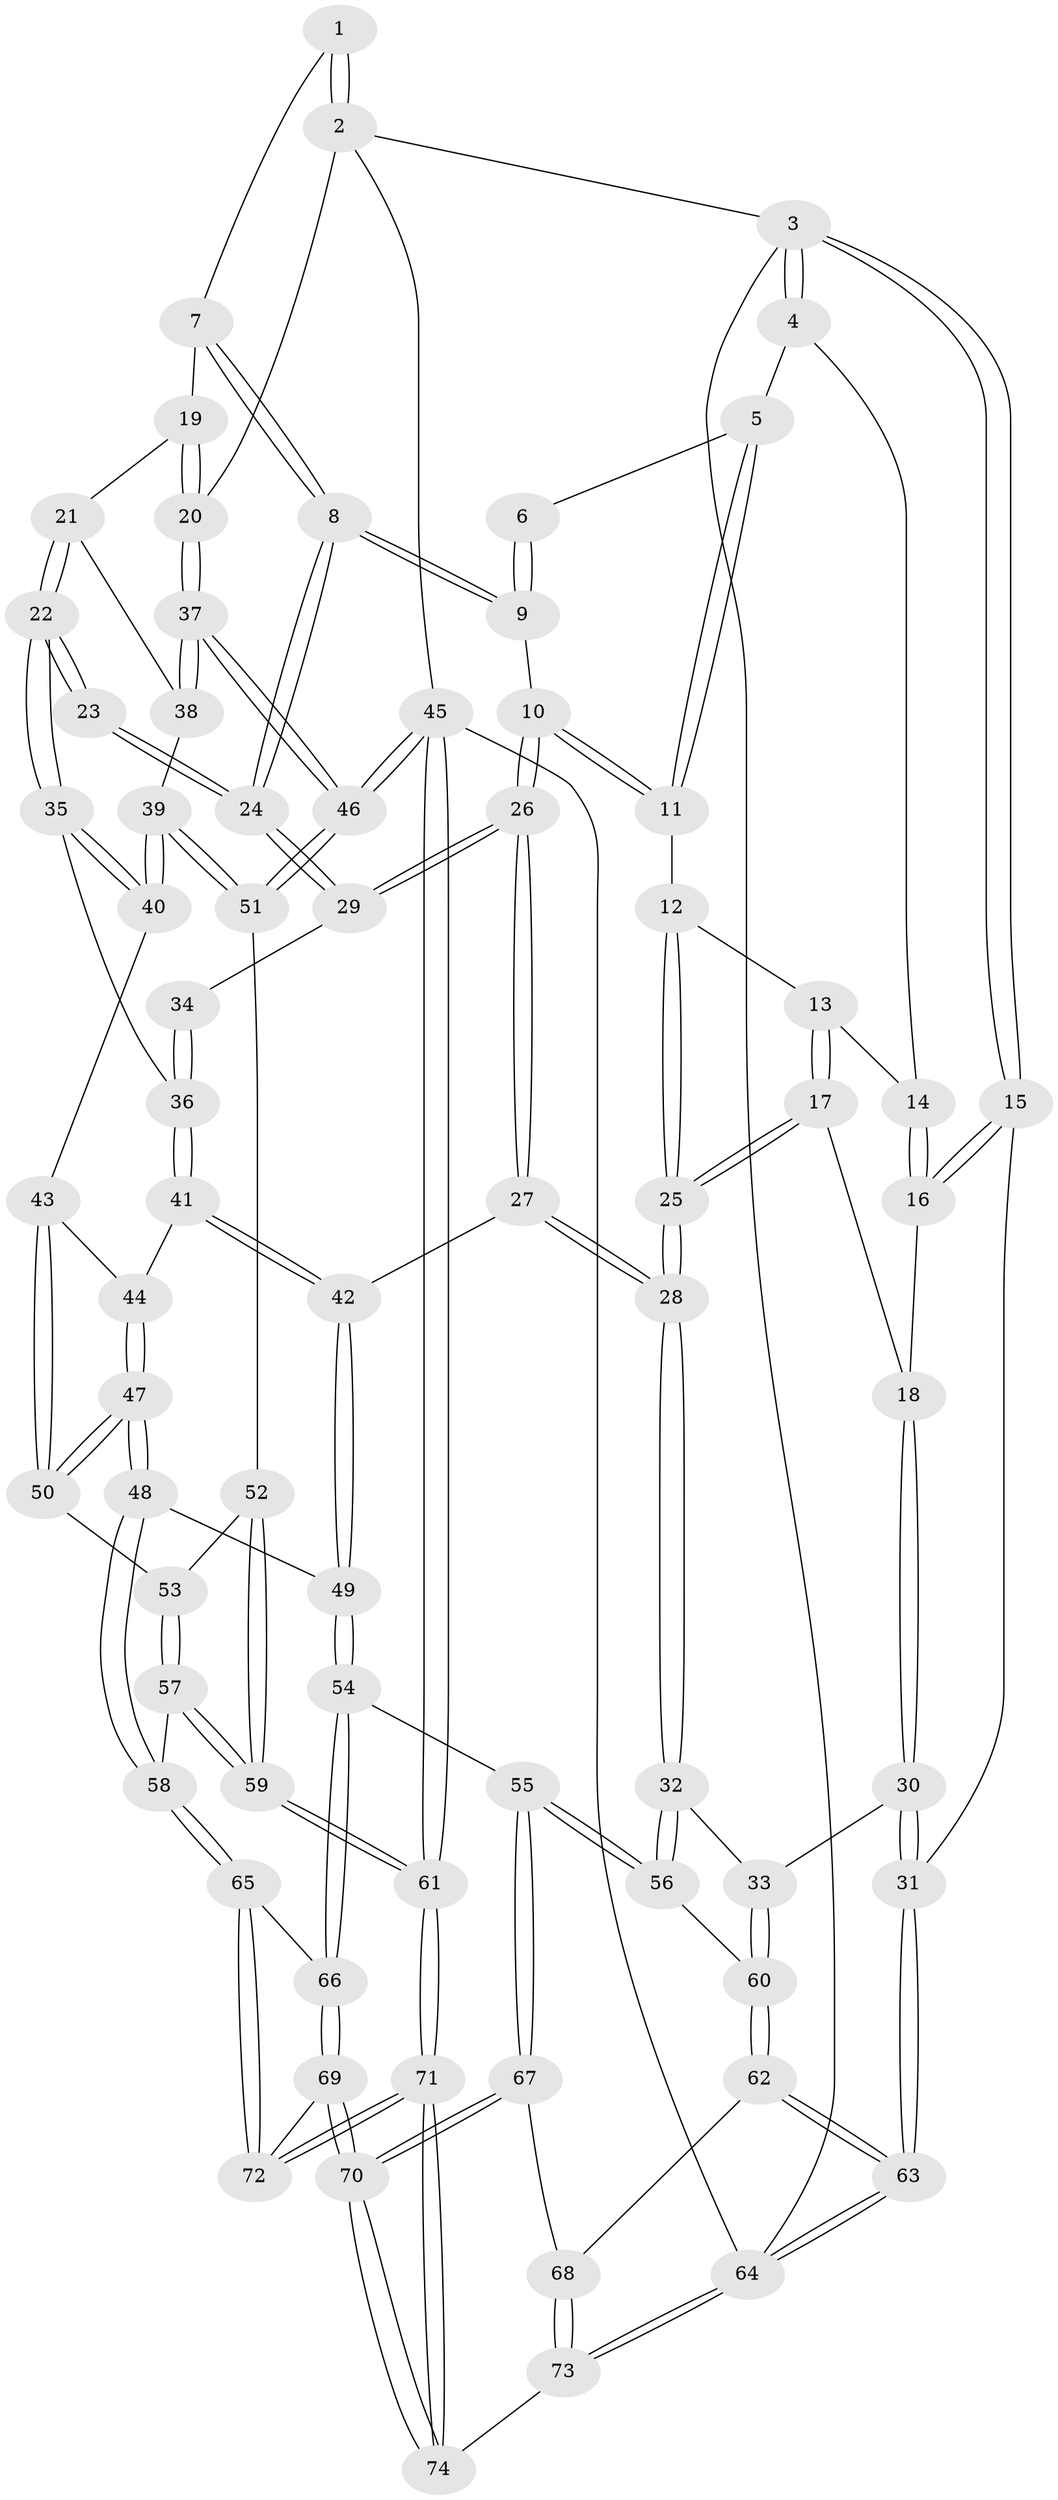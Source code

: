 // Generated by graph-tools (version 1.1) at 2025/27/03/15/25 16:27:57]
// undirected, 74 vertices, 182 edges
graph export_dot {
graph [start="1"]
  node [color=gray90,style=filled];
  1 [pos="+0.7430172185271074+0"];
  2 [pos="+1+0"];
  3 [pos="+0+0"];
  4 [pos="+0.24818254422812755+0"];
  5 [pos="+0.28634250604049244+0"];
  6 [pos="+0.6005118632768626+0"];
  7 [pos="+0.7760074188094344+0.13628188865580182"];
  8 [pos="+0.7206897678089578+0.16834868969313482"];
  9 [pos="+0.6128475043160845+0.07943398904056757"];
  10 [pos="+0.4725707403970427+0.16731477609542117"];
  11 [pos="+0.47096713725984013+0.16701833914795536"];
  12 [pos="+0.39183760427951847+0.1888349864965054"];
  13 [pos="+0.29657589534277967+0.09167104333305386"];
  14 [pos="+0.22206479767023737+0"];
  15 [pos="+0+0.1951712497055814"];
  16 [pos="+0.1268645634042235+0.1127280517155933"];
  17 [pos="+0.22459936009647838+0.23864089424403562"];
  18 [pos="+0.17587571035437585+0.22314875118598793"];
  19 [pos="+1+0.048702350927285525"];
  20 [pos="+1+0"];
  21 [pos="+0.8855414038573935+0.29258823059373845"];
  22 [pos="+0.7966273709134132+0.3329684917715881"];
  23 [pos="+0.7464711313539384+0.25565663736209504"];
  24 [pos="+0.7212110215998413+0.2008524392256094"];
  25 [pos="+0.30528003798632897+0.2929112693516859"];
  26 [pos="+0.5337774713817912+0.31110685912116426"];
  27 [pos="+0.49541932820687934+0.42047287691733964"];
  28 [pos="+0.3269485552203916+0.44008054524961576"];
  29 [pos="+0.5548749597864465+0.3048013717974205"];
  30 [pos="+0+0.48004047920428283"];
  31 [pos="+0+0.47999619553888456"];
  32 [pos="+0.2570785007417346+0.5205983912987099"];
  33 [pos="+0+0.49037539758793025"];
  34 [pos="+0.6415014784843102+0.33588338604142864"];
  35 [pos="+0.7959965065183343+0.3386248632250478"];
  36 [pos="+0.6783721256958175+0.4051476393259591"];
  37 [pos="+1+0.40801819404897566"];
  38 [pos="+0.936174948428765+0.31933822542681733"];
  39 [pos="+0.9179911014839617+0.4986686163459886"];
  40 [pos="+0.8542269060463274+0.473045404463402"];
  41 [pos="+0.6131768657819977+0.47512830732856604"];
  42 [pos="+0.5740990481906644+0.4837801797775772"];
  43 [pos="+0.8011373304259284+0.5094070570166755"];
  44 [pos="+0.7149093526775699+0.517400322492466"];
  45 [pos="+1+1"];
  46 [pos="+1+0.5670196308383268"];
  47 [pos="+0.7049128744176444+0.6330864720839282"];
  48 [pos="+0.6899185671950606+0.6861930827014376"];
  49 [pos="+0.5722978059642659+0.522666514893576"];
  50 [pos="+0.7941073051049486+0.5461975031846577"];
  51 [pos="+1+0.5549621039299598"];
  52 [pos="+0.8875691053403144+0.6489886717681881"];
  53 [pos="+0.7942757787251779+0.5850598356897949"];
  54 [pos="+0.459892824516819+0.7132623773419483"];
  55 [pos="+0.32840209939257375+0.6714078762262595"];
  56 [pos="+0.3103254160465225+0.6476353643867284"];
  57 [pos="+0.7544308450597894+0.7323431034297858"];
  58 [pos="+0.7002330871326603+0.7284134614302825"];
  59 [pos="+0.7786338577074767+0.7400167619692296"];
  60 [pos="+0.1319623566709935+0.7568843337527139"];
  61 [pos="+1+1"];
  62 [pos="+0.10427558310811771+0.8616464832278621"];
  63 [pos="+0+0.935734765496498"];
  64 [pos="+0+1"];
  65 [pos="+0.6475268614070343+0.7634146114425363"];
  66 [pos="+0.493981585704354+0.7500837522664419"];
  67 [pos="+0.28928408756462365+0.7860315641441223"];
  68 [pos="+0.1556560519381514+0.8801973601840983"];
  69 [pos="+0.46412222249671176+0.8938932626023051"];
  70 [pos="+0.40291753350036064+1"];
  71 [pos="+0.7384892418075305+1"];
  72 [pos="+0.6549156920643756+0.8980795553112607"];
  73 [pos="+0.35098201491178477+1"];
  74 [pos="+0.38926008324869094+1"];
  1 -- 2;
  1 -- 2;
  1 -- 7;
  2 -- 3;
  2 -- 20;
  2 -- 45;
  3 -- 4;
  3 -- 4;
  3 -- 15;
  3 -- 15;
  3 -- 64;
  4 -- 5;
  4 -- 14;
  5 -- 6;
  5 -- 11;
  5 -- 11;
  6 -- 9;
  6 -- 9;
  7 -- 8;
  7 -- 8;
  7 -- 19;
  8 -- 9;
  8 -- 9;
  8 -- 24;
  8 -- 24;
  9 -- 10;
  10 -- 11;
  10 -- 11;
  10 -- 26;
  10 -- 26;
  11 -- 12;
  12 -- 13;
  12 -- 25;
  12 -- 25;
  13 -- 14;
  13 -- 17;
  13 -- 17;
  14 -- 16;
  14 -- 16;
  15 -- 16;
  15 -- 16;
  15 -- 31;
  16 -- 18;
  17 -- 18;
  17 -- 25;
  17 -- 25;
  18 -- 30;
  18 -- 30;
  19 -- 20;
  19 -- 20;
  19 -- 21;
  20 -- 37;
  20 -- 37;
  21 -- 22;
  21 -- 22;
  21 -- 38;
  22 -- 23;
  22 -- 23;
  22 -- 35;
  22 -- 35;
  23 -- 24;
  23 -- 24;
  24 -- 29;
  24 -- 29;
  25 -- 28;
  25 -- 28;
  26 -- 27;
  26 -- 27;
  26 -- 29;
  26 -- 29;
  27 -- 28;
  27 -- 28;
  27 -- 42;
  28 -- 32;
  28 -- 32;
  29 -- 34;
  30 -- 31;
  30 -- 31;
  30 -- 33;
  31 -- 63;
  31 -- 63;
  32 -- 33;
  32 -- 56;
  32 -- 56;
  33 -- 60;
  33 -- 60;
  34 -- 36;
  34 -- 36;
  35 -- 36;
  35 -- 40;
  35 -- 40;
  36 -- 41;
  36 -- 41;
  37 -- 38;
  37 -- 38;
  37 -- 46;
  37 -- 46;
  38 -- 39;
  39 -- 40;
  39 -- 40;
  39 -- 51;
  39 -- 51;
  40 -- 43;
  41 -- 42;
  41 -- 42;
  41 -- 44;
  42 -- 49;
  42 -- 49;
  43 -- 44;
  43 -- 50;
  43 -- 50;
  44 -- 47;
  44 -- 47;
  45 -- 46;
  45 -- 46;
  45 -- 61;
  45 -- 61;
  45 -- 64;
  46 -- 51;
  46 -- 51;
  47 -- 48;
  47 -- 48;
  47 -- 50;
  47 -- 50;
  48 -- 49;
  48 -- 58;
  48 -- 58;
  49 -- 54;
  49 -- 54;
  50 -- 53;
  51 -- 52;
  52 -- 53;
  52 -- 59;
  52 -- 59;
  53 -- 57;
  53 -- 57;
  54 -- 55;
  54 -- 66;
  54 -- 66;
  55 -- 56;
  55 -- 56;
  55 -- 67;
  55 -- 67;
  56 -- 60;
  57 -- 58;
  57 -- 59;
  57 -- 59;
  58 -- 65;
  58 -- 65;
  59 -- 61;
  59 -- 61;
  60 -- 62;
  60 -- 62;
  61 -- 71;
  61 -- 71;
  62 -- 63;
  62 -- 63;
  62 -- 68;
  63 -- 64;
  63 -- 64;
  64 -- 73;
  64 -- 73;
  65 -- 66;
  65 -- 72;
  65 -- 72;
  66 -- 69;
  66 -- 69;
  67 -- 68;
  67 -- 70;
  67 -- 70;
  68 -- 73;
  68 -- 73;
  69 -- 70;
  69 -- 70;
  69 -- 72;
  70 -- 74;
  70 -- 74;
  71 -- 72;
  71 -- 72;
  71 -- 74;
  71 -- 74;
  73 -- 74;
}
